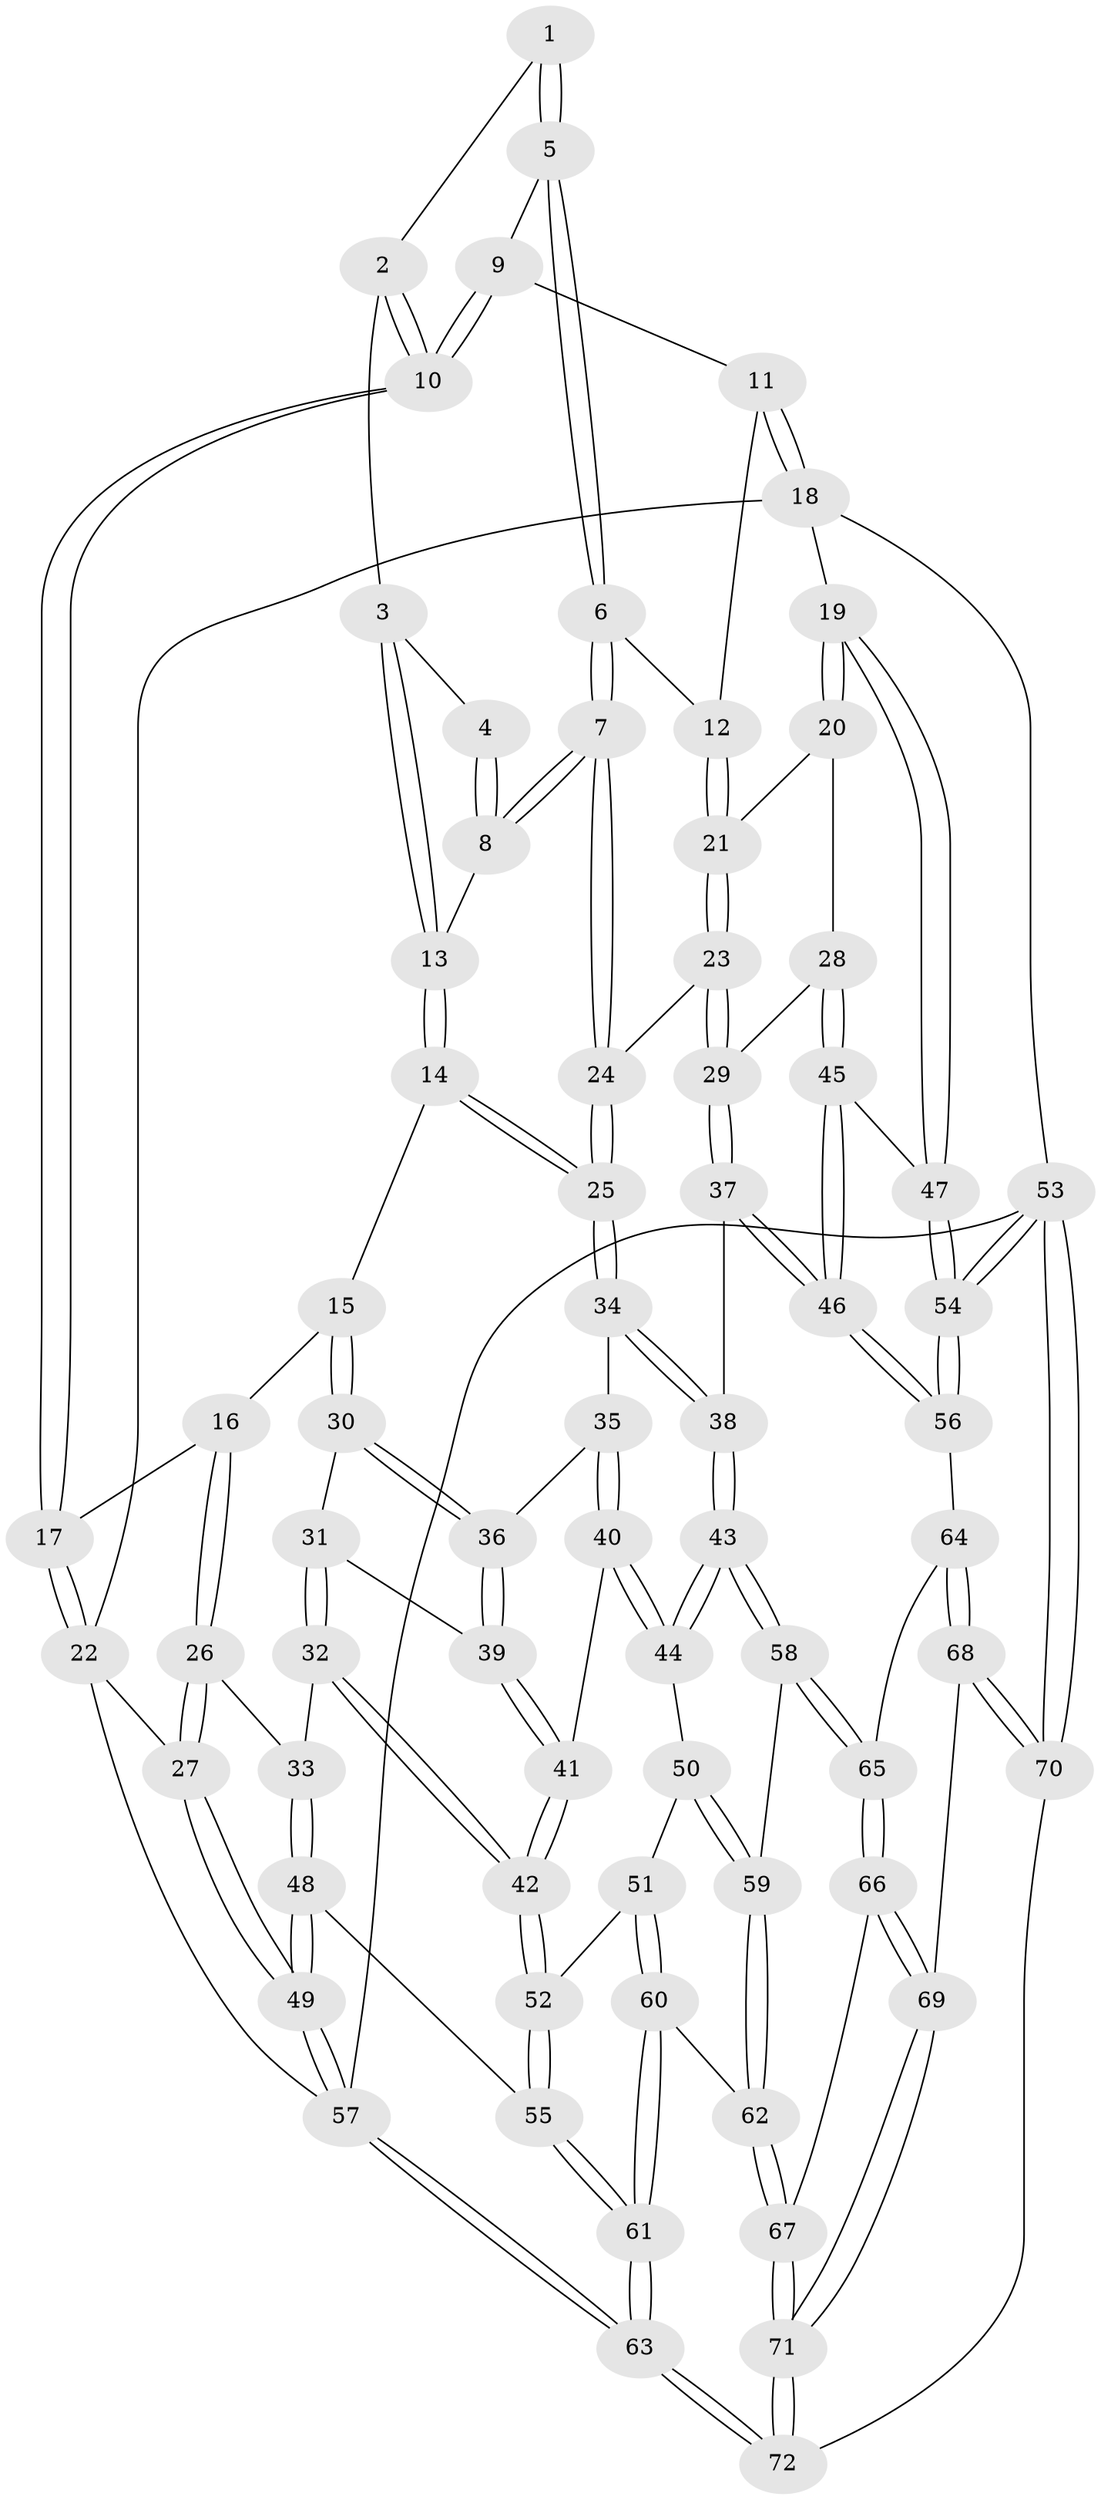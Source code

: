 // coarse degree distribution, {2: 0.08888888888888889, 3: 0.6444444444444445, 5: 0.1111111111111111, 4: 0.13333333333333333, 6: 0.022222222222222223}
// Generated by graph-tools (version 1.1) at 2025/54/03/04/25 22:54:41]
// undirected, 72 vertices, 177 edges
graph export_dot {
  node [color=gray90,style=filled];
  1 [pos="+0.5016607935697908+0"];
  2 [pos="+0.3457045775176568+0.02290670567706739"];
  3 [pos="+0.36489004060303776+0.050070196211321714"];
  4 [pos="+0.46889294825591965+0.02116589048791948"];
  5 [pos="+0.5348995010958021+0"];
  6 [pos="+0.5764383119150809+0.07792194135472727"];
  7 [pos="+0.5883238909467807+0.12216703865306418"];
  8 [pos="+0.41398716838779426+0.12086605852323164"];
  9 [pos="+0.5418343478661616+0"];
  10 [pos="+0.013164016422513058+0"];
  11 [pos="+1+0"];
  12 [pos="+0.9263931440533283+0"];
  13 [pos="+0.384675665560013+0.1350277863708257"];
  14 [pos="+0.37307946081895216+0.15606894827799622"];
  15 [pos="+0.2946665531415276+0.23872900789015958"];
  16 [pos="+0.23381090912048869+0.2084235078168542"];
  17 [pos="+0.005657629383038819+0"];
  18 [pos="+1+0"];
  19 [pos="+1+0.2811371281489627"];
  20 [pos="+0.9280149335663426+0.26108668995396567"];
  21 [pos="+0.795792047306788+0.1620999408945476"];
  22 [pos="+0+0"];
  23 [pos="+0.7111059067765418+0.20855410480856362"];
  24 [pos="+0.6480806969711769+0.21702339644738308"];
  25 [pos="+0.6340743089284997+0.23239301572237994"];
  26 [pos="+0.050884534474245985+0.3129268516190903"];
  27 [pos="+0+0.2922177519109156"];
  28 [pos="+0.8875758600871476+0.40910535376634194"];
  29 [pos="+0.7781400459627026+0.3539339919156855"];
  30 [pos="+0.2981959953025386+0.2450152480430821"];
  31 [pos="+0.2916730869872564+0.27832810559900695"];
  32 [pos="+0.22837667731106304+0.4625872944491327"];
  33 [pos="+0.1521329582201283+0.4459988120613875"];
  34 [pos="+0.5694774194007229+0.32491125838747714"];
  35 [pos="+0.5391351459904229+0.3331271155430352"];
  36 [pos="+0.43943431593522103+0.31278403009026684"];
  37 [pos="+0.7135416176848367+0.5691088313824616"];
  38 [pos="+0.6903826705236724+0.5691023554174091"];
  39 [pos="+0.3657106602851234+0.4410936032242885"];
  40 [pos="+0.45819489061386964+0.4732107998085016"];
  41 [pos="+0.3647649481153624+0.4477275800731321"];
  42 [pos="+0.2646028312367316+0.5134443812712025"];
  43 [pos="+0.6771681006176039+0.5789660338001154"];
  44 [pos="+0.4625543605254909+0.5485737235787308"];
  45 [pos="+0.8990614172231721+0.4480348378030806"];
  46 [pos="+0.8616256526677378+0.6052267666250775"];
  47 [pos="+1+0.324111073018191"];
  48 [pos="+0.04001338718371837+0.5531239015774668"];
  49 [pos="+0+0.5375658120253393"];
  50 [pos="+0.4180663869083165+0.5904548636703864"];
  51 [pos="+0.3057645799408567+0.5973074152169354"];
  52 [pos="+0.2748970034154674+0.570527678307444"];
  53 [pos="+1+1"];
  54 [pos="+1+0.8134362450358149"];
  55 [pos="+0.13891246025908421+0.636817469550279"];
  56 [pos="+0.9295268306359558+0.6715396665846519"];
  57 [pos="+0+1"];
  58 [pos="+0.6113900849142998+0.6951398308980214"];
  59 [pos="+0.4745836191774901+0.690975536440351"];
  60 [pos="+0.31194311023126087+0.7988859528005057"];
  61 [pos="+0.061654722121475936+0.9960723110327858"];
  62 [pos="+0.4011029907552675+0.8019661760782816"];
  63 [pos="+0+1"];
  64 [pos="+0.7379657765420212+0.83272809491356"];
  65 [pos="+0.613055681382959+0.7241599721499403"];
  66 [pos="+0.5464689813301022+0.8576200162159295"];
  67 [pos="+0.4843314233298621+0.8623689407206712"];
  68 [pos="+0.708241866659055+0.9879097155382077"];
  69 [pos="+0.5894361862468694+0.8991694624695026"];
  70 [pos="+0.803009268328113+1"];
  71 [pos="+0.38325103062184773+1"];
  72 [pos="+0.3705849974660347+1"];
  1 -- 2;
  1 -- 5;
  1 -- 5;
  2 -- 3;
  2 -- 10;
  2 -- 10;
  3 -- 4;
  3 -- 13;
  3 -- 13;
  4 -- 8;
  4 -- 8;
  5 -- 6;
  5 -- 6;
  5 -- 9;
  6 -- 7;
  6 -- 7;
  6 -- 12;
  7 -- 8;
  7 -- 8;
  7 -- 24;
  7 -- 24;
  8 -- 13;
  9 -- 10;
  9 -- 10;
  9 -- 11;
  10 -- 17;
  10 -- 17;
  11 -- 12;
  11 -- 18;
  11 -- 18;
  12 -- 21;
  12 -- 21;
  13 -- 14;
  13 -- 14;
  14 -- 15;
  14 -- 25;
  14 -- 25;
  15 -- 16;
  15 -- 30;
  15 -- 30;
  16 -- 17;
  16 -- 26;
  16 -- 26;
  17 -- 22;
  17 -- 22;
  18 -- 19;
  18 -- 22;
  18 -- 53;
  19 -- 20;
  19 -- 20;
  19 -- 47;
  19 -- 47;
  20 -- 21;
  20 -- 28;
  21 -- 23;
  21 -- 23;
  22 -- 27;
  22 -- 57;
  23 -- 24;
  23 -- 29;
  23 -- 29;
  24 -- 25;
  24 -- 25;
  25 -- 34;
  25 -- 34;
  26 -- 27;
  26 -- 27;
  26 -- 33;
  27 -- 49;
  27 -- 49;
  28 -- 29;
  28 -- 45;
  28 -- 45;
  29 -- 37;
  29 -- 37;
  30 -- 31;
  30 -- 36;
  30 -- 36;
  31 -- 32;
  31 -- 32;
  31 -- 39;
  32 -- 33;
  32 -- 42;
  32 -- 42;
  33 -- 48;
  33 -- 48;
  34 -- 35;
  34 -- 38;
  34 -- 38;
  35 -- 36;
  35 -- 40;
  35 -- 40;
  36 -- 39;
  36 -- 39;
  37 -- 38;
  37 -- 46;
  37 -- 46;
  38 -- 43;
  38 -- 43;
  39 -- 41;
  39 -- 41;
  40 -- 41;
  40 -- 44;
  40 -- 44;
  41 -- 42;
  41 -- 42;
  42 -- 52;
  42 -- 52;
  43 -- 44;
  43 -- 44;
  43 -- 58;
  43 -- 58;
  44 -- 50;
  45 -- 46;
  45 -- 46;
  45 -- 47;
  46 -- 56;
  46 -- 56;
  47 -- 54;
  47 -- 54;
  48 -- 49;
  48 -- 49;
  48 -- 55;
  49 -- 57;
  49 -- 57;
  50 -- 51;
  50 -- 59;
  50 -- 59;
  51 -- 52;
  51 -- 60;
  51 -- 60;
  52 -- 55;
  52 -- 55;
  53 -- 54;
  53 -- 54;
  53 -- 70;
  53 -- 70;
  53 -- 57;
  54 -- 56;
  54 -- 56;
  55 -- 61;
  55 -- 61;
  56 -- 64;
  57 -- 63;
  57 -- 63;
  58 -- 59;
  58 -- 65;
  58 -- 65;
  59 -- 62;
  59 -- 62;
  60 -- 61;
  60 -- 61;
  60 -- 62;
  61 -- 63;
  61 -- 63;
  62 -- 67;
  62 -- 67;
  63 -- 72;
  63 -- 72;
  64 -- 65;
  64 -- 68;
  64 -- 68;
  65 -- 66;
  65 -- 66;
  66 -- 67;
  66 -- 69;
  66 -- 69;
  67 -- 71;
  67 -- 71;
  68 -- 69;
  68 -- 70;
  68 -- 70;
  69 -- 71;
  69 -- 71;
  70 -- 72;
  71 -- 72;
  71 -- 72;
}
